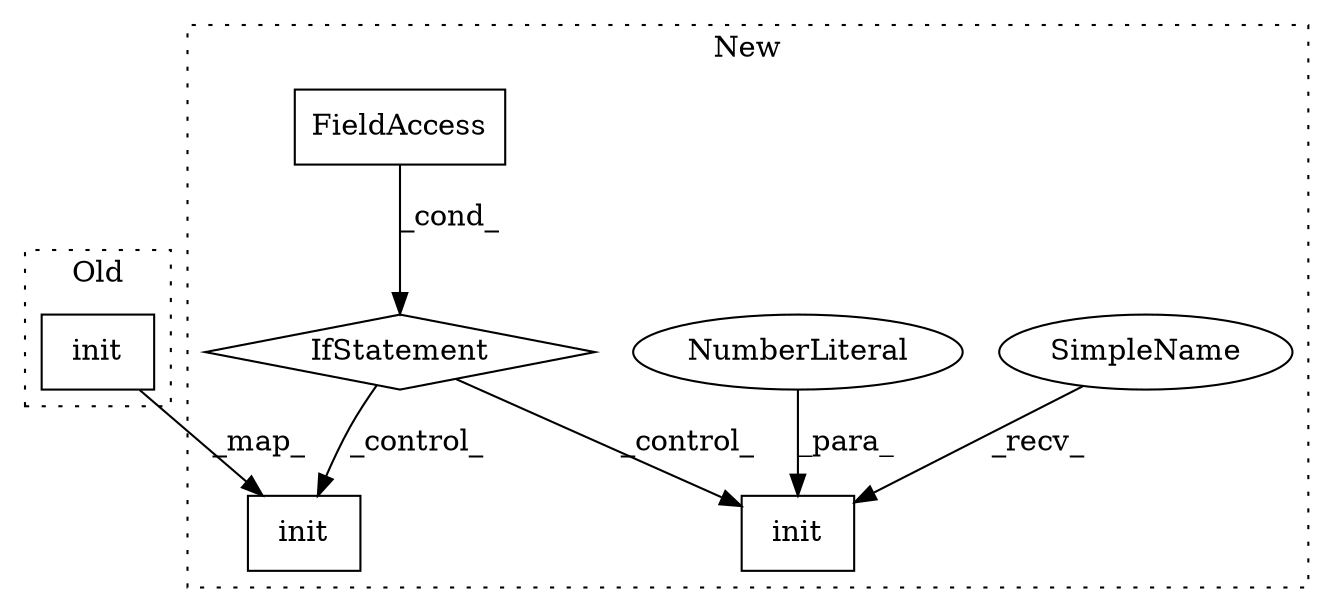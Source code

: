 digraph G {
subgraph cluster0 {
1 [label="init" a="32" s="3031,3048" l="5,1" shape="box"];
label = "Old";
style="dotted";
}
subgraph cluster1 {
2 [label="init" a="32" s="3191,3208" l="5,1" shape="box"];
3 [label="IfStatement" a="25" s="3119,3138" l="4,2" shape="diamond"];
4 [label="init" a="32" s="3154,3160" l="5,1" shape="box"];
5 [label="NumberLiteral" a="34" s="3159" l="1" shape="ellipse"];
6 [label="FieldAccess" a="22" s="3123" l="4" shape="box"];
7 [label="SimpleName" a="42" s="3150" l="3" shape="ellipse"];
label = "New";
style="dotted";
}
1 -> 2 [label="_map_"];
3 -> 4 [label="_control_"];
3 -> 2 [label="_control_"];
5 -> 4 [label="_para_"];
6 -> 3 [label="_cond_"];
7 -> 4 [label="_recv_"];
}